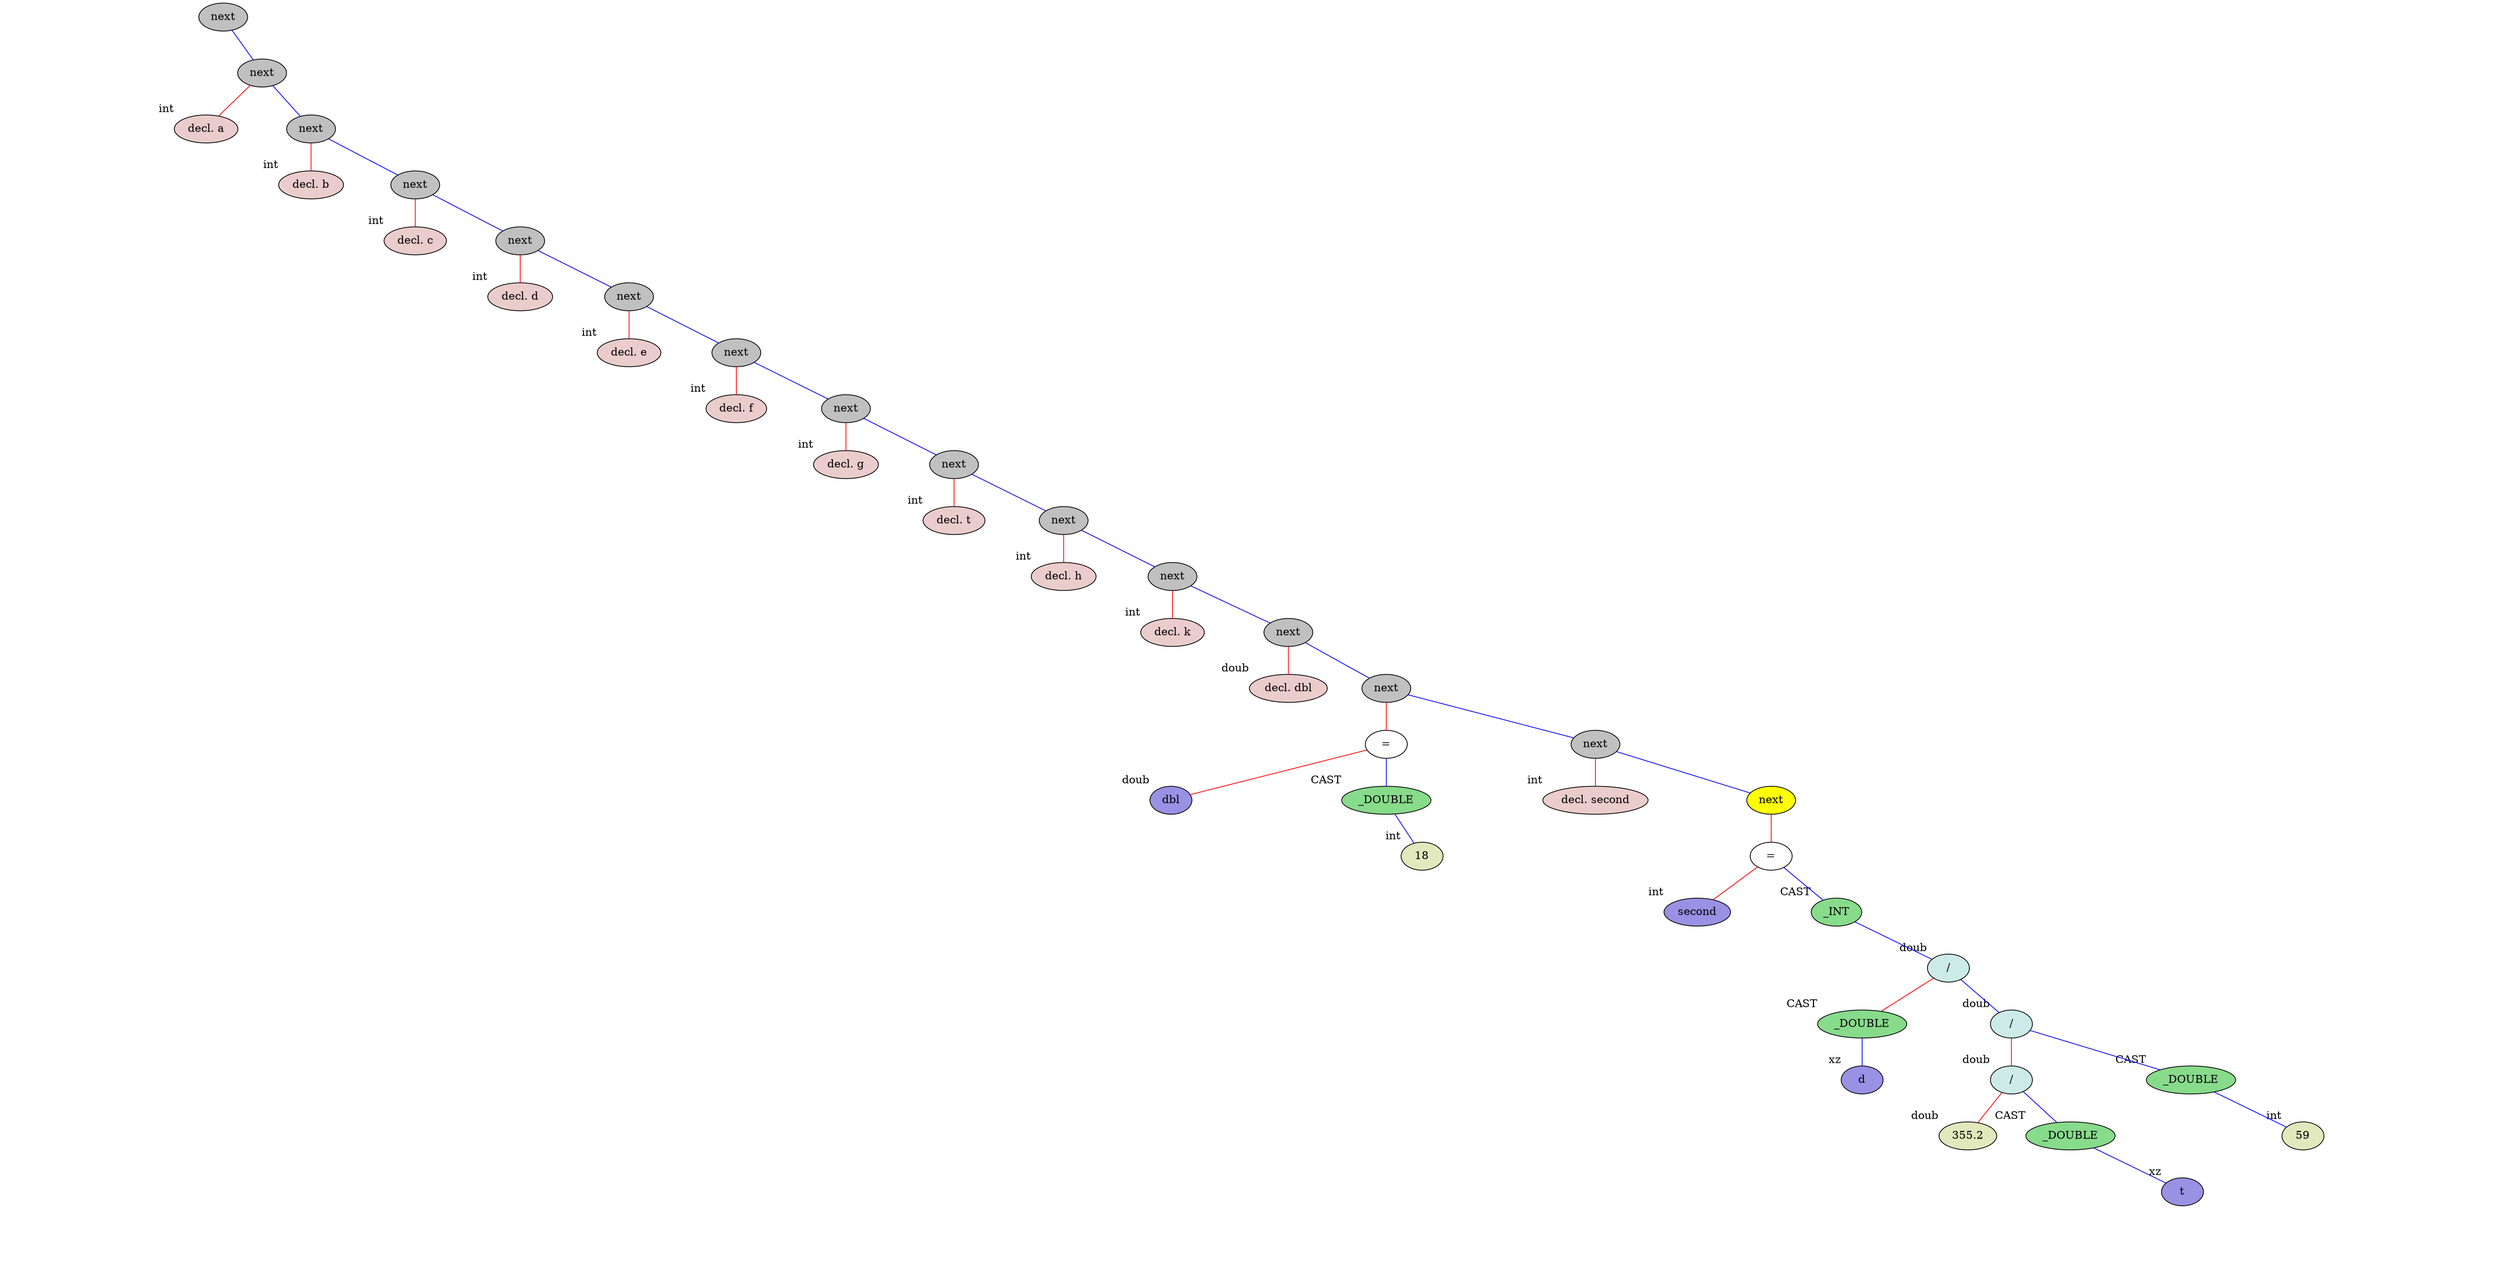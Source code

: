 graph binary {
	dpi="75";
 splines="line"  
v0[style=filled, fillcolor=grey]
v0[label="next"]
v0center[style=invis, width=0, label=""];
v0 -- v0center[style=invis]
v0notVisibleL[style=invis]
v0 -- v0notVisibleL[style=invis]
v0 -- v2[color="blue"]
{
	rank=same v0notVisibleL -- v0center -- v2  [style=invis]
} 
v2[style=filled, fillcolor=grey]
v2[label="next"]
v2center[style=invis, width=0, label=""];
v2 -- v2center[style=invis]
v2 -- v1[color="red"]
v2 -- v5[color="blue"]
{
	rank=same v1 -- v2center -- v5  [style=invis]
} 
v1[style=filled, fillcolor="#ebcccc"]
v1[label="decl. a"]
v1[xlabel="int"]
v1center[style=invis, width=0, label=""];
v1 -- v1center[style=invis]
v1notVisibleL[style=invis]
v1 -- v1notVisibleL[style=invis][style=invis]
v1notVisibleR[style=invis]
v1 -- v1notVisibleR[style=invis][style=invis]
{
	rank=same v1notVisibleL -- v1center -- v1notVisibleR  [style=invis]
} 
v5[style=filled, fillcolor=grey]
v5[label="next"]
v5center[style=invis, width=0, label=""];
v5 -- v5center[style=invis]
v5 -- v4[color="red"]
v5 -- v8[color="blue"]
{
	rank=same v4 -- v5center -- v8  [style=invis]
} 
v4[style=filled, fillcolor="#ebcccc"]
v4[label="decl. b"]
v4[xlabel="int"]
v4center[style=invis, width=0, label=""];
v4 -- v4center[style=invis]
v4notVisibleL[style=invis]
v4 -- v4notVisibleL[style=invis][style=invis]
v4notVisibleR[style=invis]
v4 -- v4notVisibleR[style=invis][style=invis]
{
	rank=same v4notVisibleL -- v4center -- v4notVisibleR  [style=invis]
} 
v8[style=filled, fillcolor=grey]
v8[label="next"]
v8center[style=invis, width=0, label=""];
v8 -- v8center[style=invis]
v8 -- v7[color="red"]
v8 -- v11[color="blue"]
{
	rank=same v7 -- v8center -- v11  [style=invis]
} 
v7[style=filled, fillcolor="#ebcccc"]
v7[label="decl. c"]
v7[xlabel="int"]
v7center[style=invis, width=0, label=""];
v7 -- v7center[style=invis]
v7notVisibleL[style=invis]
v7 -- v7notVisibleL[style=invis][style=invis]
v7notVisibleR[style=invis]
v7 -- v7notVisibleR[style=invis][style=invis]
{
	rank=same v7notVisibleL -- v7center -- v7notVisibleR  [style=invis]
} 
v11[style=filled, fillcolor=grey]
v11[label="next"]
v11center[style=invis, width=0, label=""];
v11 -- v11center[style=invis]
v11 -- v10[color="red"]
v11 -- v14[color="blue"]
{
	rank=same v10 -- v11center -- v14  [style=invis]
} 
v10[style=filled, fillcolor="#ebcccc"]
v10[label="decl. d"]
v10[xlabel="int"]
v10center[style=invis, width=0, label=""];
v10 -- v10center[style=invis]
v10notVisibleL[style=invis]
v10 -- v10notVisibleL[style=invis][style=invis]
v10notVisibleR[style=invis]
v10 -- v10notVisibleR[style=invis][style=invis]
{
	rank=same v10notVisibleL -- v10center -- v10notVisibleR  [style=invis]
} 
v14[style=filled, fillcolor=grey]
v14[label="next"]
v14center[style=invis, width=0, label=""];
v14 -- v14center[style=invis]
v14 -- v13[color="red"]
v14 -- v17[color="blue"]
{
	rank=same v13 -- v14center -- v17  [style=invis]
} 
v13[style=filled, fillcolor="#ebcccc"]
v13[label="decl. e"]
v13[xlabel="int"]
v13center[style=invis, width=0, label=""];
v13 -- v13center[style=invis]
v13notVisibleL[style=invis]
v13 -- v13notVisibleL[style=invis][style=invis]
v13notVisibleR[style=invis]
v13 -- v13notVisibleR[style=invis][style=invis]
{
	rank=same v13notVisibleL -- v13center -- v13notVisibleR  [style=invis]
} 
v17[style=filled, fillcolor=grey]
v17[label="next"]
v17center[style=invis, width=0, label=""];
v17 -- v17center[style=invis]
v17 -- v16[color="red"]
v17 -- v20[color="blue"]
{
	rank=same v16 -- v17center -- v20  [style=invis]
} 
v16[style=filled, fillcolor="#ebcccc"]
v16[label="decl. f"]
v16[xlabel="int"]
v16center[style=invis, width=0, label=""];
v16 -- v16center[style=invis]
v16notVisibleL[style=invis]
v16 -- v16notVisibleL[style=invis][style=invis]
v16notVisibleR[style=invis]
v16 -- v16notVisibleR[style=invis][style=invis]
{
	rank=same v16notVisibleL -- v16center -- v16notVisibleR  [style=invis]
} 
v20[style=filled, fillcolor=grey]
v20[label="next"]
v20center[style=invis, width=0, label=""];
v20 -- v20center[style=invis]
v20 -- v19[color="red"]
v20 -- v23[color="blue"]
{
	rank=same v19 -- v20center -- v23  [style=invis]
} 
v19[style=filled, fillcolor="#ebcccc"]
v19[label="decl. g"]
v19[xlabel="int"]
v19center[style=invis, width=0, label=""];
v19 -- v19center[style=invis]
v19notVisibleL[style=invis]
v19 -- v19notVisibleL[style=invis][style=invis]
v19notVisibleR[style=invis]
v19 -- v19notVisibleR[style=invis][style=invis]
{
	rank=same v19notVisibleL -- v19center -- v19notVisibleR  [style=invis]
} 
v23[style=filled, fillcolor=grey]
v23[label="next"]
v23center[style=invis, width=0, label=""];
v23 -- v23center[style=invis]
v23 -- v22[color="red"]
v23 -- v26[color="blue"]
{
	rank=same v22 -- v23center -- v26  [style=invis]
} 
v22[style=filled, fillcolor="#ebcccc"]
v22[label="decl. t"]
v22[xlabel="int"]
v22center[style=invis, width=0, label=""];
v22 -- v22center[style=invis]
v22notVisibleL[style=invis]
v22 -- v22notVisibleL[style=invis][style=invis]
v22notVisibleR[style=invis]
v22 -- v22notVisibleR[style=invis][style=invis]
{
	rank=same v22notVisibleL -- v22center -- v22notVisibleR  [style=invis]
} 
v26[style=filled, fillcolor=grey]
v26[label="next"]
v26center[style=invis, width=0, label=""];
v26 -- v26center[style=invis]
v26 -- v25[color="red"]
v26 -- v29[color="blue"]
{
	rank=same v25 -- v26center -- v29  [style=invis]
} 
v25[style=filled, fillcolor="#ebcccc"]
v25[label="decl. h"]
v25[xlabel="int"]
v25center[style=invis, width=0, label=""];
v25 -- v25center[style=invis]
v25notVisibleL[style=invis]
v25 -- v25notVisibleL[style=invis][style=invis]
v25notVisibleR[style=invis]
v25 -- v25notVisibleR[style=invis][style=invis]
{
	rank=same v25notVisibleL -- v25center -- v25notVisibleR  [style=invis]
} 
v29[style=filled, fillcolor=grey]
v29[label="next"]
v29center[style=invis, width=0, label=""];
v29 -- v29center[style=invis]
v29 -- v28[color="red"]
v29 -- v32[color="blue"]
{
	rank=same v28 -- v29center -- v32  [style=invis]
} 
v28[style=filled, fillcolor="#ebcccc"]
v28[label="decl. k"]
v28[xlabel="int"]
v28center[style=invis, width=0, label=""];
v28 -- v28center[style=invis]
v28notVisibleL[style=invis]
v28 -- v28notVisibleL[style=invis][style=invis]
v28notVisibleR[style=invis]
v28 -- v28notVisibleR[style=invis][style=invis]
{
	rank=same v28notVisibleL -- v28center -- v28notVisibleR  [style=invis]
} 
v32[style=filled, fillcolor=grey]
v32[label="next"]
v32center[style=invis, width=0, label=""];
v32 -- v32center[style=invis]
v32 -- v31[color="red"]
v32 -- v35[color="blue"]
{
	rank=same v31 -- v32center -- v35  [style=invis]
} 
v31[style=filled, fillcolor="#ebcccc"]
v31[label="decl. dbl"]
v31[xlabel="doub"]
v31center[style=invis, width=0, label=""];
v31 -- v31center[style=invis]
v31notVisibleL[style=invis]
v31 -- v31notVisibleL[style=invis][style=invis]
v31notVisibleR[style=invis]
v31 -- v31notVisibleR[style=invis][style=invis]
{
	rank=same v31notVisibleL -- v31center -- v31notVisibleR  [style=invis]
} 
v35[style=filled, fillcolor=grey]
v35[label="next"]
v35center[style=invis, width=0, label=""];
v35 -- v35center[style=invis]
v35 -- v36[color="red"]
v35 -- v39[color="blue"]
{
	rank=same v36 -- v35center -- v39  [style=invis]
} 
v36[style=filled, fillcolor=white]
v36[label="="]
v36center[style=invis, width=0, label=""];
v36 -- v36center[style=invis]
v36 -- v33[color="red"]
v36 -- v37[color="blue"]
{
	rank=same v33 -- v36center -- v37  [style=invis]
} 
v33[style=filled, fillcolor="#9991e3"]
v33[label="dbl"]
v33[xlabel="doub"]
v33center[style=invis, width=0, label=""];
v33 -- v33center[style=invis]
v33notVisibleL[style=invis]
v33 -- v33notVisibleL[style=invis][style=invis]
v33notVisibleR[style=invis]
v33 -- v33notVisibleR[style=invis][style=invis]
{
	rank=same v33notVisibleL -- v33center -- v33notVisibleR  [style=invis]
} 
v37[style=filled, fillcolor="#88db8b"]
v37[label="_DOUBLE"]
v37[xlabel="CAST"]
v37center[style=invis, width=0, label=""];
v37 -- v37center[style=invis]
v37notVisibleL[style=invis]
v37 -- v37notVisibleL[style=invis]
v37 -- v34[color="blue"]
{
	rank=same v37notVisibleL -- v37center -- v34  [style=invis]
} 
v34[style=filled, fillcolor="#e1e8bc"]
v34[label="18"]
v34[xlabel="int"]
v34center[style=invis, width=0, label=""];
v34 -- v34center[style=invis]
v34notVisibleL[style=invis]
v34 -- v34notVisibleL[style=invis][style=invis]
v34notVisibleR[style=invis]
v34 -- v34notVisibleR[style=invis][style=invis]
{
	rank=same v34notVisibleL -- v34center -- v34notVisibleR  [style=invis]
} 
v39[style=filled, fillcolor=grey]
v39[label="next"]
v39center[style=invis, width=0, label=""];
v39 -- v39center[style=invis]
v39 -- v38[color="red"]
v39 -- v58[color="blue"]
{
	rank=same v38 -- v39center -- v58  [style=invis]
} 
v38[style=filled, fillcolor="#ebcccc"]
v38[label="decl. second"]
v38[xlabel="int"]
v38center[style=invis, width=0, label=""];
v38 -- v38center[style=invis]
v38notVisibleL[style=invis]
v38 -- v38notVisibleL[style=invis][style=invis]
v38notVisibleR[style=invis]
v38 -- v38notVisibleR[style=invis][style=invis]
{
	rank=same v38notVisibleL -- v38center -- v38notVisibleR  [style=invis]
} 
v58[style=filled, fillcolor=yellow]
v58[label="next"]
v58center[style=invis, width=0, label=""];
v58 -- v58center[style=invis]
v58 -- v59[color="red"]
v58notVisibleR[style=invis]
v58 -- v58notVisibleR[style=invis]
{
	rank=same v59 -- v58center -- v58notVisibleR  [style=invis]
} 
v59[style=filled, fillcolor=white]
v59[label="="]
v59center[style=invis, width=0, label=""];
v59 -- v59center[style=invis]
v59 -- v40[color="red"]
v59 -- v60[color="blue"]
{
	rank=same v40 -- v59center -- v60  [style=invis]
} 
v40[style=filled, fillcolor="#9991e3"]
v40[label="second"]
v40[xlabel="int"]
v40center[style=invis, width=0, label=""];
v40 -- v40center[style=invis]
v40notVisibleL[style=invis]
v40 -- v40notVisibleL[style=invis][style=invis]
v40notVisibleR[style=invis]
v40 -- v40notVisibleR[style=invis][style=invis]
{
	rank=same v40notVisibleL -- v40center -- v40notVisibleR  [style=invis]
} 
v60[style=filled, fillcolor="#88db8b"]
v60[label="_INT"]
v60[xlabel="CAST"]
v60center[style=invis, width=0, label=""];
v60 -- v60center[style=invis]
v60notVisibleL[style=invis]
v60 -- v60notVisibleL[style=invis]
v60 -- v56[color="blue"]
{
	rank=same v60notVisibleL -- v60center -- v56  [style=invis]
} 
v56[style=filled, fillcolor="#ccebe8"]
v56[label="/"]
v56[xlabel="doub"]
v56center[style=invis, width=0, label=""];
v56 -- v56center[style=invis]
v56 -- v57[color="red"]
v56 -- v54[color="blue"]
{
	rank=same v57 -- v56center -- v54  [style=invis]
} 
v57[style=filled, fillcolor="#88db8b"]
v57[label="_DOUBLE"]
v57[xlabel="CAST"]
v57center[style=invis, width=0, label=""];
v57 -- v57center[style=invis]
v57notVisibleL[style=invis]
v57 -- v57notVisibleL[style=invis]
v57 -- v41[color="blue"]
{
	rank=same v57notVisibleL -- v57center -- v41  [style=invis]
} 
v41[style=filled, fillcolor="#9991e3"]
v41[label="d"]
v41[xlabel="xz"]
v41center[style=invis, width=0, label=""];
v41 -- v41center[style=invis]
v41notVisibleL[style=invis]
v41 -- v41notVisibleL[style=invis][style=invis]
v41notVisibleR[style=invis]
v41 -- v41notVisibleR[style=invis][style=invis]
{
	rank=same v41notVisibleL -- v41center -- v41notVisibleR  [style=invis]
} 
v54[style=filled, fillcolor="#ccebe8"]
v54[label="/"]
v54[xlabel="doub"]
v54center[style=invis, width=0, label=""];
v54 -- v54center[style=invis]
v54 -- v51[color="red"]
v54 -- v55[color="blue"]
{
	rank=same v51 -- v54center -- v55  [style=invis]
} 
v51[style=filled, fillcolor="#ccebe8"]
v51[label="/"]
v51[xlabel="doub"]
v51center[style=invis, width=0, label=""];
v51 -- v51center[style=invis]
v51 -- v63[color="red"]
v51 -- v52[color="blue"]
{
	rank=same v63 -- v51center -- v52  [style=invis]
} 
v63[style=filled, fillcolor="#e1e8bc"]
v63[label="355.2"]
v63[xlabel="doub"]
v63center[style=invis, width=0, label=""];
v63 -- v63center[style=invis]
v63notVisibleL[style=invis]
v63 -- v63notVisibleL[style=invis][style=invis]
v63notVisibleR[style=invis]
v63 -- v63notVisibleR[style=invis][style=invis]
{
	rank=same v63notVisibleL -- v63center -- v63notVisibleR  [style=invis]
} 
v52[style=filled, fillcolor="#88db8b"]
v52[label="_DOUBLE"]
v52[xlabel="CAST"]
v52center[style=invis, width=0, label=""];
v52 -- v52center[style=invis]
v52notVisibleL[style=invis]
v52 -- v52notVisibleL[style=invis]
v52 -- v50[color="blue"]
{
	rank=same v52notVisibleL -- v52center -- v50  [style=invis]
} 
v50[style=filled, fillcolor="#9991e3"]
v50[label="t"]
v50[xlabel="xz"]
v50center[style=invis, width=0, label=""];
v50 -- v50center[style=invis]
v50notVisibleL[style=invis]
v50 -- v50notVisibleL[style=invis][style=invis]
v50notVisibleR[style=invis]
v50 -- v50notVisibleR[style=invis][style=invis]
{
	rank=same v50notVisibleL -- v50center -- v50notVisibleR  [style=invis]
} 
v55[style=filled, fillcolor="#88db8b"]
v55[label="_DOUBLE"]
v55[xlabel="CAST"]
v55center[style=invis, width=0, label=""];
v55 -- v55center[style=invis]
v55notVisibleL[style=invis]
v55 -- v55notVisibleL[style=invis]
v55 -- v53[color="blue"]
{
	rank=same v55notVisibleL -- v55center -- v53  [style=invis]
} 
v53[style=filled, fillcolor="#e1e8bc"]
v53[label="59"]
v53[xlabel="int"]
v53center[style=invis, width=0, label=""];
v53 -- v53center[style=invis]
v53notVisibleL[style=invis]
v53 -- v53notVisibleL[style=invis][style=invis]
v53notVisibleR[style=invis]
v53 -- v53notVisibleR[style=invis][style=invis]
{
	rank=same v53notVisibleL -- v53center -- v53notVisibleR  [style=invis]
} 

}
